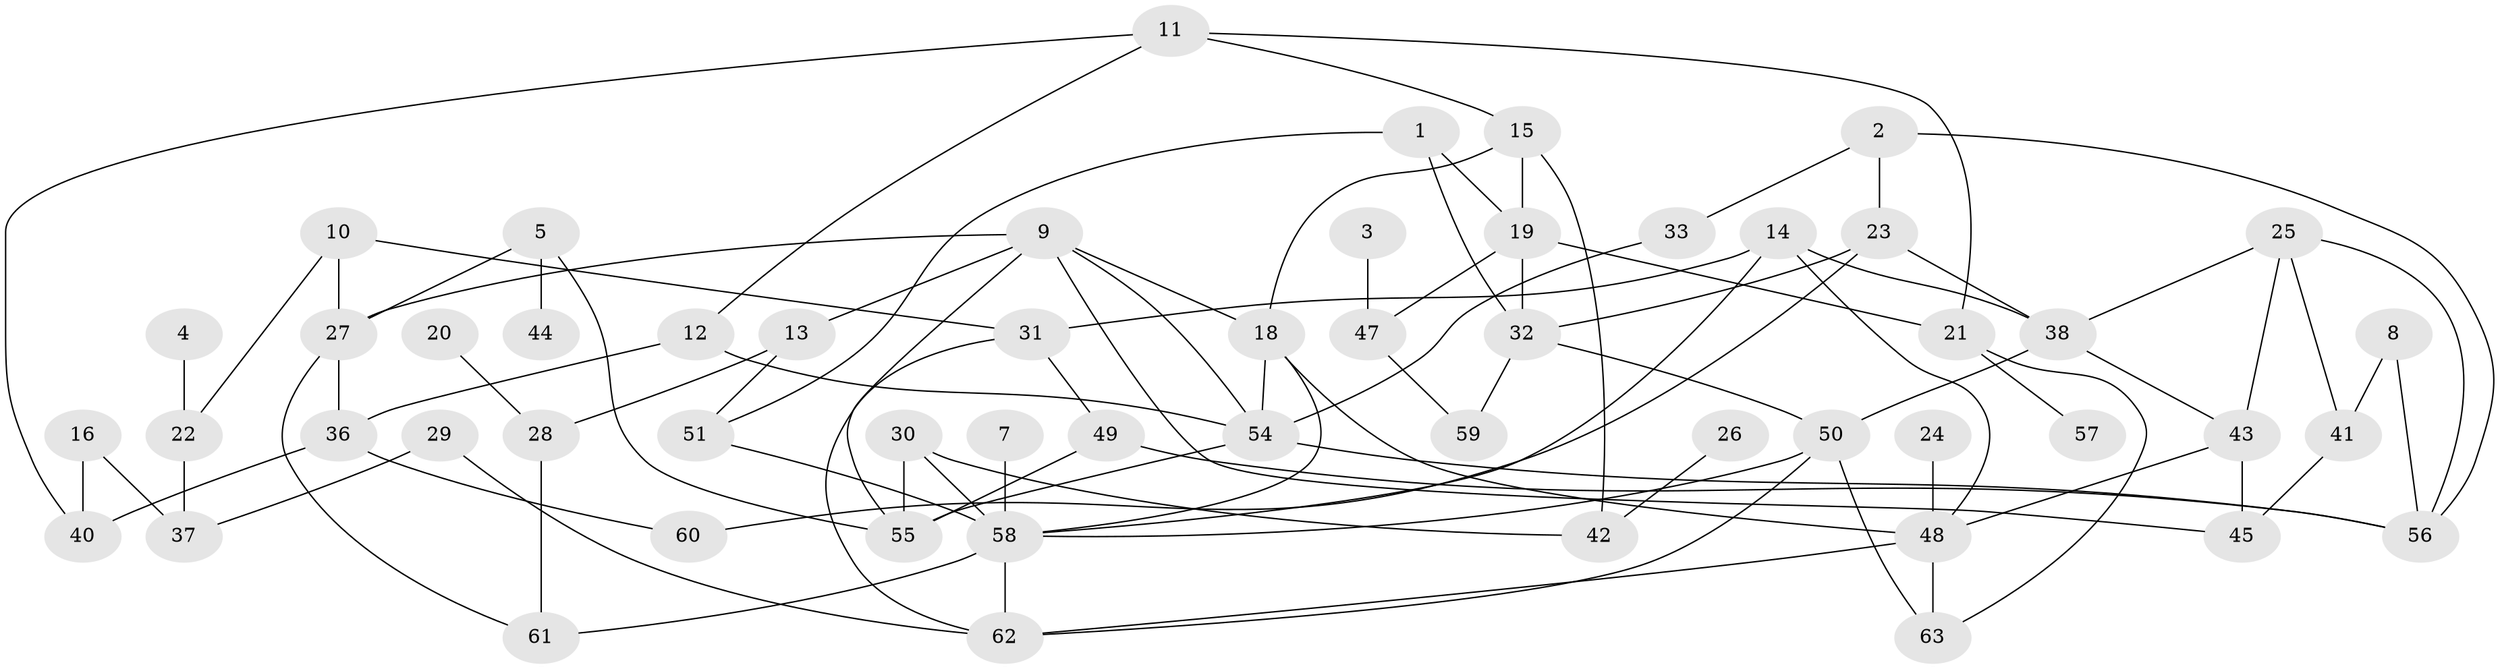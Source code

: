 // original degree distribution, {2: 0.28, 1: 0.192, 3: 0.248, 5: 0.056, 0: 0.056, 4: 0.144, 6: 0.024}
// Generated by graph-tools (version 1.1) at 2025/00/03/09/25 03:00:54]
// undirected, 55 vertices, 92 edges
graph export_dot {
graph [start="1"]
  node [color=gray90,style=filled];
  1;
  2;
  3;
  4;
  5;
  7;
  8;
  9;
  10;
  11;
  12;
  13;
  14;
  15;
  16;
  18;
  19;
  20;
  21;
  22;
  23;
  24;
  25;
  26;
  27;
  28;
  29;
  30;
  31;
  32;
  33;
  36;
  37;
  38;
  40;
  41;
  42;
  43;
  44;
  45;
  47;
  48;
  49;
  50;
  51;
  54;
  55;
  56;
  57;
  58;
  59;
  60;
  61;
  62;
  63;
  1 -- 19 [weight=1.0];
  1 -- 32 [weight=1.0];
  1 -- 51 [weight=1.0];
  2 -- 23 [weight=1.0];
  2 -- 33 [weight=1.0];
  2 -- 56 [weight=1.0];
  3 -- 47 [weight=1.0];
  4 -- 22 [weight=1.0];
  5 -- 27 [weight=1.0];
  5 -- 44 [weight=1.0];
  5 -- 55 [weight=1.0];
  7 -- 58 [weight=1.0];
  8 -- 41 [weight=1.0];
  8 -- 56 [weight=1.0];
  9 -- 13 [weight=1.0];
  9 -- 18 [weight=1.0];
  9 -- 27 [weight=1.0];
  9 -- 45 [weight=1.0];
  9 -- 54 [weight=1.0];
  9 -- 55 [weight=1.0];
  10 -- 22 [weight=1.0];
  10 -- 27 [weight=1.0];
  10 -- 31 [weight=1.0];
  11 -- 12 [weight=1.0];
  11 -- 15 [weight=1.0];
  11 -- 21 [weight=1.0];
  11 -- 40 [weight=1.0];
  12 -- 36 [weight=1.0];
  12 -- 54 [weight=1.0];
  13 -- 28 [weight=1.0];
  13 -- 51 [weight=1.0];
  14 -- 31 [weight=1.0];
  14 -- 38 [weight=1.0];
  14 -- 48 [weight=1.0];
  14 -- 58 [weight=1.0];
  15 -- 18 [weight=1.0];
  15 -- 19 [weight=1.0];
  15 -- 42 [weight=1.0];
  16 -- 37 [weight=1.0];
  16 -- 40 [weight=1.0];
  18 -- 48 [weight=1.0];
  18 -- 54 [weight=1.0];
  18 -- 58 [weight=1.0];
  19 -- 21 [weight=1.0];
  19 -- 32 [weight=1.0];
  19 -- 47 [weight=1.0];
  20 -- 28 [weight=1.0];
  21 -- 57 [weight=1.0];
  21 -- 63 [weight=1.0];
  22 -- 37 [weight=1.0];
  23 -- 32 [weight=2.0];
  23 -- 38 [weight=1.0];
  23 -- 60 [weight=1.0];
  24 -- 48 [weight=1.0];
  25 -- 38 [weight=1.0];
  25 -- 41 [weight=1.0];
  25 -- 43 [weight=1.0];
  25 -- 56 [weight=1.0];
  26 -- 42 [weight=1.0];
  27 -- 36 [weight=1.0];
  27 -- 61 [weight=1.0];
  28 -- 61 [weight=1.0];
  29 -- 37 [weight=1.0];
  29 -- 62 [weight=1.0];
  30 -- 42 [weight=1.0];
  30 -- 55 [weight=1.0];
  30 -- 58 [weight=1.0];
  31 -- 49 [weight=1.0];
  31 -- 62 [weight=1.0];
  32 -- 50 [weight=1.0];
  32 -- 59 [weight=1.0];
  33 -- 54 [weight=1.0];
  36 -- 40 [weight=1.0];
  36 -- 60 [weight=1.0];
  38 -- 43 [weight=1.0];
  38 -- 50 [weight=1.0];
  41 -- 45 [weight=1.0];
  43 -- 45 [weight=1.0];
  43 -- 48 [weight=1.0];
  47 -- 59 [weight=1.0];
  48 -- 62 [weight=1.0];
  48 -- 63 [weight=1.0];
  49 -- 55 [weight=1.0];
  49 -- 56 [weight=1.0];
  50 -- 58 [weight=1.0];
  50 -- 62 [weight=1.0];
  50 -- 63 [weight=1.0];
  51 -- 58 [weight=1.0];
  54 -- 55 [weight=1.0];
  54 -- 56 [weight=1.0];
  58 -- 61 [weight=1.0];
  58 -- 62 [weight=1.0];
}
